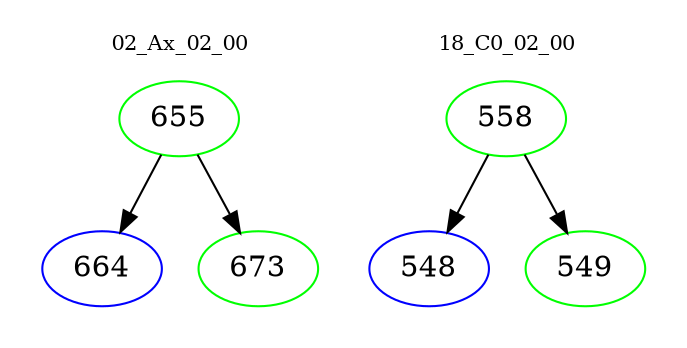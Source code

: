 digraph{
subgraph cluster_0 {
color = white
label = "02_Ax_02_00";
fontsize=10;
T0_655 [label="655", color="green"]
T0_655 -> T0_664 [color="black"]
T0_664 [label="664", color="blue"]
T0_655 -> T0_673 [color="black"]
T0_673 [label="673", color="green"]
}
subgraph cluster_1 {
color = white
label = "18_C0_02_00";
fontsize=10;
T1_558 [label="558", color="green"]
T1_558 -> T1_548 [color="black"]
T1_548 [label="548", color="blue"]
T1_558 -> T1_549 [color="black"]
T1_549 [label="549", color="green"]
}
}
